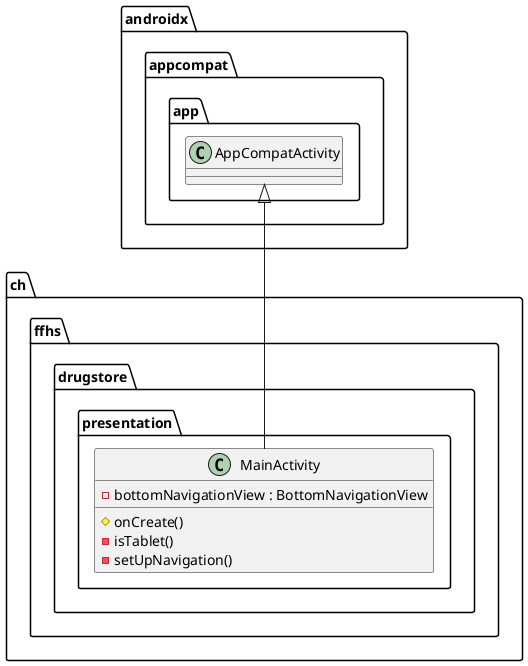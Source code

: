 @startuml

  namespace ch.ffhs.drugstore {
    namespace presentation {
      class ch.ffhs.drugstore.presentation.MainActivity {
          - bottomNavigationView : BottomNavigationView
          # onCreate()
          - isTablet()
          - setUpNavigation()
      }
    }
  }
  

  ch.ffhs.drugstore.presentation.MainActivity -up-|> androidx.appcompat.app.AppCompatActivity


@enduml
